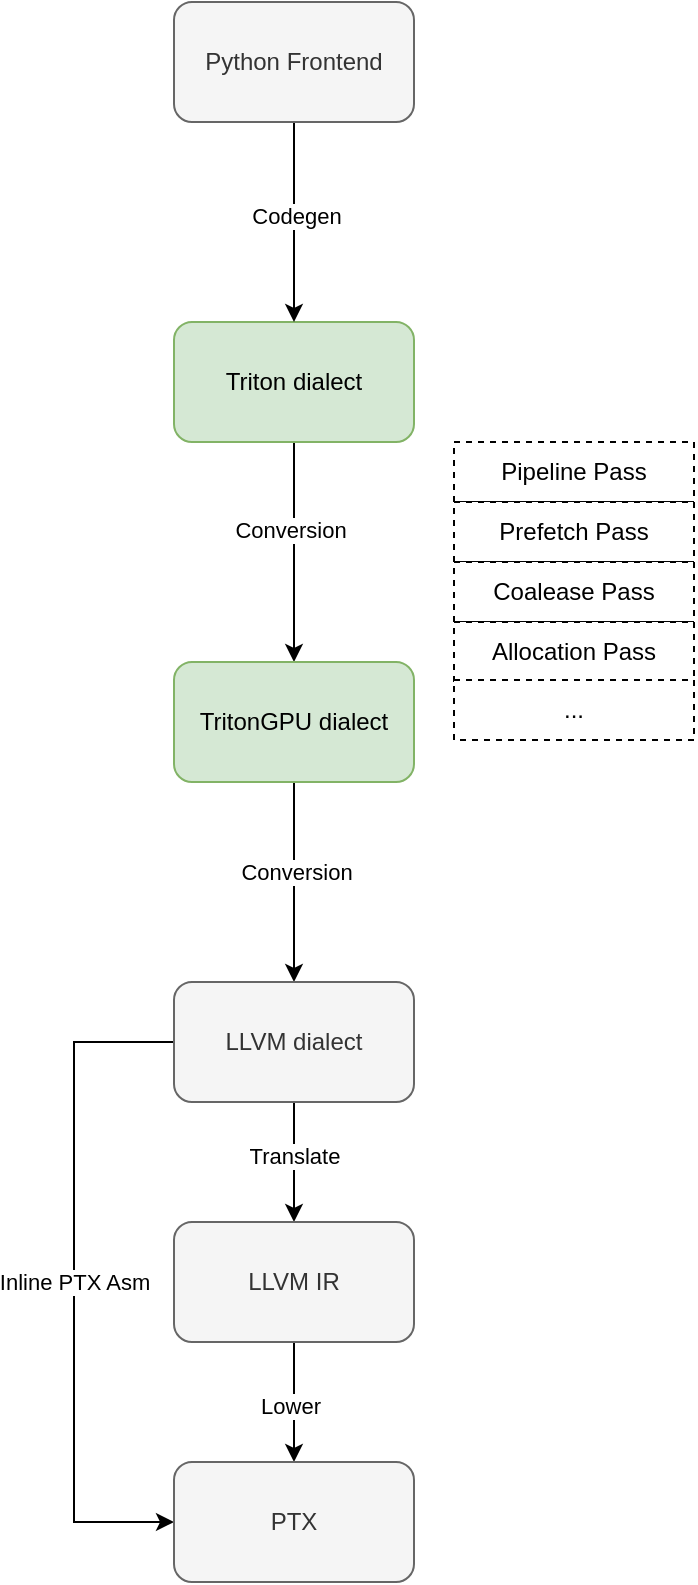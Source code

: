 <mxfile version="20.5.1" type="github">
  <diagram id="_IhIAfCj_cjN-gkwvOJ_" name="第 1 页">
    <mxGraphModel dx="2866" dy="1579" grid="1" gridSize="10" guides="1" tooltips="1" connect="1" arrows="1" fold="1" page="1" pageScale="1" pageWidth="827" pageHeight="1169" math="0" shadow="0">
      <root>
        <mxCell id="0" />
        <mxCell id="1" parent="0" />
        <mxCell id="7zrCb3w0EuU8K5n_H7BA-5" style="edgeStyle=orthogonalEdgeStyle;rounded=0;orthogonalLoop=1;jettySize=auto;html=1;exitX=0.5;exitY=1;exitDx=0;exitDy=0;entryX=0.5;entryY=0;entryDx=0;entryDy=0;" edge="1" parent="1" source="7zrCb3w0EuU8K5n_H7BA-1" target="7zrCb3w0EuU8K5n_H7BA-2">
          <mxGeometry relative="1" as="geometry" />
        </mxCell>
        <mxCell id="7zrCb3w0EuU8K5n_H7BA-15" value="Conversion" style="edgeLabel;html=1;align=center;verticalAlign=middle;resizable=0;points=[];" vertex="1" connectable="0" parent="7zrCb3w0EuU8K5n_H7BA-5">
          <mxGeometry x="-0.2" y="-2" relative="1" as="geometry">
            <mxPoint as="offset" />
          </mxGeometry>
        </mxCell>
        <mxCell id="7zrCb3w0EuU8K5n_H7BA-1" value="Triton dialect" style="rounded=1;whiteSpace=wrap;html=1;fillColor=#d5e8d4;strokeColor=#82b366;" vertex="1" parent="1">
          <mxGeometry x="320" y="360" width="120" height="60" as="geometry" />
        </mxCell>
        <mxCell id="7zrCb3w0EuU8K5n_H7BA-10" style="edgeStyle=orthogonalEdgeStyle;rounded=0;orthogonalLoop=1;jettySize=auto;html=1;exitX=0.5;exitY=1;exitDx=0;exitDy=0;entryX=0.5;entryY=0;entryDx=0;entryDy=0;" edge="1" parent="1" source="7zrCb3w0EuU8K5n_H7BA-2" target="7zrCb3w0EuU8K5n_H7BA-7">
          <mxGeometry relative="1" as="geometry" />
        </mxCell>
        <mxCell id="7zrCb3w0EuU8K5n_H7BA-16" value="Conversion" style="edgeLabel;html=1;align=center;verticalAlign=middle;resizable=0;points=[];" vertex="1" connectable="0" parent="7zrCb3w0EuU8K5n_H7BA-10">
          <mxGeometry x="-0.1" y="1" relative="1" as="geometry">
            <mxPoint as="offset" />
          </mxGeometry>
        </mxCell>
        <mxCell id="7zrCb3w0EuU8K5n_H7BA-2" value="TritonGPU dialect" style="rounded=1;whiteSpace=wrap;html=1;fillColor=#d5e8d4;strokeColor=#82b366;" vertex="1" parent="1">
          <mxGeometry x="320" y="530" width="120" height="60" as="geometry" />
        </mxCell>
        <mxCell id="7zrCb3w0EuU8K5n_H7BA-6" value="" style="edgeStyle=orthogonalEdgeStyle;rounded=0;orthogonalLoop=1;jettySize=auto;html=1;" edge="1" parent="1" source="7zrCb3w0EuU8K5n_H7BA-3" target="7zrCb3w0EuU8K5n_H7BA-1">
          <mxGeometry relative="1" as="geometry" />
        </mxCell>
        <mxCell id="7zrCb3w0EuU8K5n_H7BA-19" value="Codegen" style="edgeLabel;html=1;align=center;verticalAlign=middle;resizable=0;points=[];" vertex="1" connectable="0" parent="7zrCb3w0EuU8K5n_H7BA-6">
          <mxGeometry x="-0.073" y="1" relative="1" as="geometry">
            <mxPoint as="offset" />
          </mxGeometry>
        </mxCell>
        <mxCell id="7zrCb3w0EuU8K5n_H7BA-3" value="Python Frontend" style="rounded=1;whiteSpace=wrap;html=1;fillColor=#f5f5f5;strokeColor=#666666;fontColor=#333333;" vertex="1" parent="1">
          <mxGeometry x="320" y="200" width="120" height="60" as="geometry" />
        </mxCell>
        <mxCell id="7zrCb3w0EuU8K5n_H7BA-11" value="" style="edgeStyle=orthogonalEdgeStyle;rounded=0;orthogonalLoop=1;jettySize=auto;html=1;" edge="1" parent="1" source="7zrCb3w0EuU8K5n_H7BA-7" target="7zrCb3w0EuU8K5n_H7BA-8">
          <mxGeometry relative="1" as="geometry" />
        </mxCell>
        <mxCell id="7zrCb3w0EuU8K5n_H7BA-17" value="Translate" style="edgeLabel;html=1;align=center;verticalAlign=middle;resizable=0;points=[];" vertex="1" connectable="0" parent="7zrCb3w0EuU8K5n_H7BA-11">
          <mxGeometry x="-0.1" relative="1" as="geometry">
            <mxPoint as="offset" />
          </mxGeometry>
        </mxCell>
        <mxCell id="7zrCb3w0EuU8K5n_H7BA-13" style="edgeStyle=orthogonalEdgeStyle;rounded=0;orthogonalLoop=1;jettySize=auto;html=1;exitX=0;exitY=0.5;exitDx=0;exitDy=0;entryX=0;entryY=0.5;entryDx=0;entryDy=0;" edge="1" parent="1" source="7zrCb3w0EuU8K5n_H7BA-7" target="7zrCb3w0EuU8K5n_H7BA-9">
          <mxGeometry relative="1" as="geometry">
            <Array as="points">
              <mxPoint x="270" y="720" />
              <mxPoint x="270" y="960" />
            </Array>
          </mxGeometry>
        </mxCell>
        <mxCell id="7zrCb3w0EuU8K5n_H7BA-14" value="Inline PTX Asm" style="edgeLabel;html=1;align=center;verticalAlign=middle;resizable=0;points=[];" vertex="1" connectable="0" parent="7zrCb3w0EuU8K5n_H7BA-13">
          <mxGeometry x="-0.094" relative="1" as="geometry">
            <mxPoint y="16" as="offset" />
          </mxGeometry>
        </mxCell>
        <mxCell id="7zrCb3w0EuU8K5n_H7BA-7" value="LLVM dialect" style="rounded=1;whiteSpace=wrap;html=1;fillColor=#f5f5f5;strokeColor=#666666;fontColor=#333333;" vertex="1" parent="1">
          <mxGeometry x="320" y="690" width="120" height="60" as="geometry" />
        </mxCell>
        <mxCell id="7zrCb3w0EuU8K5n_H7BA-12" value="" style="edgeStyle=orthogonalEdgeStyle;rounded=0;orthogonalLoop=1;jettySize=auto;html=1;" edge="1" parent="1" source="7zrCb3w0EuU8K5n_H7BA-8" target="7zrCb3w0EuU8K5n_H7BA-9">
          <mxGeometry relative="1" as="geometry" />
        </mxCell>
        <mxCell id="7zrCb3w0EuU8K5n_H7BA-18" value="Lower" style="edgeLabel;html=1;align=center;verticalAlign=middle;resizable=0;points=[];" vertex="1" connectable="0" parent="7zrCb3w0EuU8K5n_H7BA-12">
          <mxGeometry x="0.067" y="-2" relative="1" as="geometry">
            <mxPoint as="offset" />
          </mxGeometry>
        </mxCell>
        <mxCell id="7zrCb3w0EuU8K5n_H7BA-8" value="LLVM IR" style="rounded=1;whiteSpace=wrap;html=1;fillColor=#f5f5f5;strokeColor=#666666;fontColor=#333333;" vertex="1" parent="1">
          <mxGeometry x="320" y="810" width="120" height="60" as="geometry" />
        </mxCell>
        <mxCell id="7zrCb3w0EuU8K5n_H7BA-9" value="PTX" style="rounded=1;whiteSpace=wrap;html=1;fillColor=#f5f5f5;strokeColor=#666666;fontColor=#333333;" vertex="1" parent="1">
          <mxGeometry x="320" y="930" width="120" height="60" as="geometry" />
        </mxCell>
        <mxCell id="7zrCb3w0EuU8K5n_H7BA-25" value="" style="group;dashed=1;" vertex="1" connectable="0" parent="1">
          <mxGeometry x="460" y="420" width="120" height="150" as="geometry" />
        </mxCell>
        <mxCell id="7zrCb3w0EuU8K5n_H7BA-20" value="Pipeline Pass" style="rounded=0;whiteSpace=wrap;html=1;dashed=1;" vertex="1" parent="7zrCb3w0EuU8K5n_H7BA-25">
          <mxGeometry width="120" height="30" as="geometry" />
        </mxCell>
        <mxCell id="7zrCb3w0EuU8K5n_H7BA-21" value="Prefetch Pass" style="rounded=0;whiteSpace=wrap;html=1;dashed=1;" vertex="1" parent="7zrCb3w0EuU8K5n_H7BA-25">
          <mxGeometry y="30" width="120" height="30" as="geometry" />
        </mxCell>
        <mxCell id="7zrCb3w0EuU8K5n_H7BA-22" value="Coalease Pass" style="rounded=0;whiteSpace=wrap;html=1;dashed=1;" vertex="1" parent="7zrCb3w0EuU8K5n_H7BA-25">
          <mxGeometry y="60" width="120" height="30" as="geometry" />
        </mxCell>
        <mxCell id="7zrCb3w0EuU8K5n_H7BA-23" value="Allocation Pass" style="rounded=0;whiteSpace=wrap;html=1;dashed=1;" vertex="1" parent="7zrCb3w0EuU8K5n_H7BA-25">
          <mxGeometry y="90" width="120" height="30" as="geometry" />
        </mxCell>
        <mxCell id="7zrCb3w0EuU8K5n_H7BA-24" value="..." style="rounded=0;whiteSpace=wrap;html=1;dashed=1;" vertex="1" parent="7zrCb3w0EuU8K5n_H7BA-25">
          <mxGeometry y="119" width="120" height="30" as="geometry" />
        </mxCell>
      </root>
    </mxGraphModel>
  </diagram>
</mxfile>
